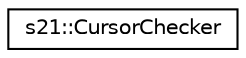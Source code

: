digraph "Graphical Class Hierarchy"
{
 // LATEX_PDF_SIZE
  edge [fontname="Helvetica",fontsize="10",labelfontname="Helvetica",labelfontsize="10"];
  node [fontname="Helvetica",fontsize="10",shape=record];
  rankdir="LR";
  Node0 [label="s21::CursorChecker",height=0.2,width=0.4,color="black", fillcolor="white", style="filled",URL="$d1/d3c/classs21_1_1CursorChecker.html",tooltip="The CursorChecker class is responsible for checking cursor positions and handling model rotations."];
}
